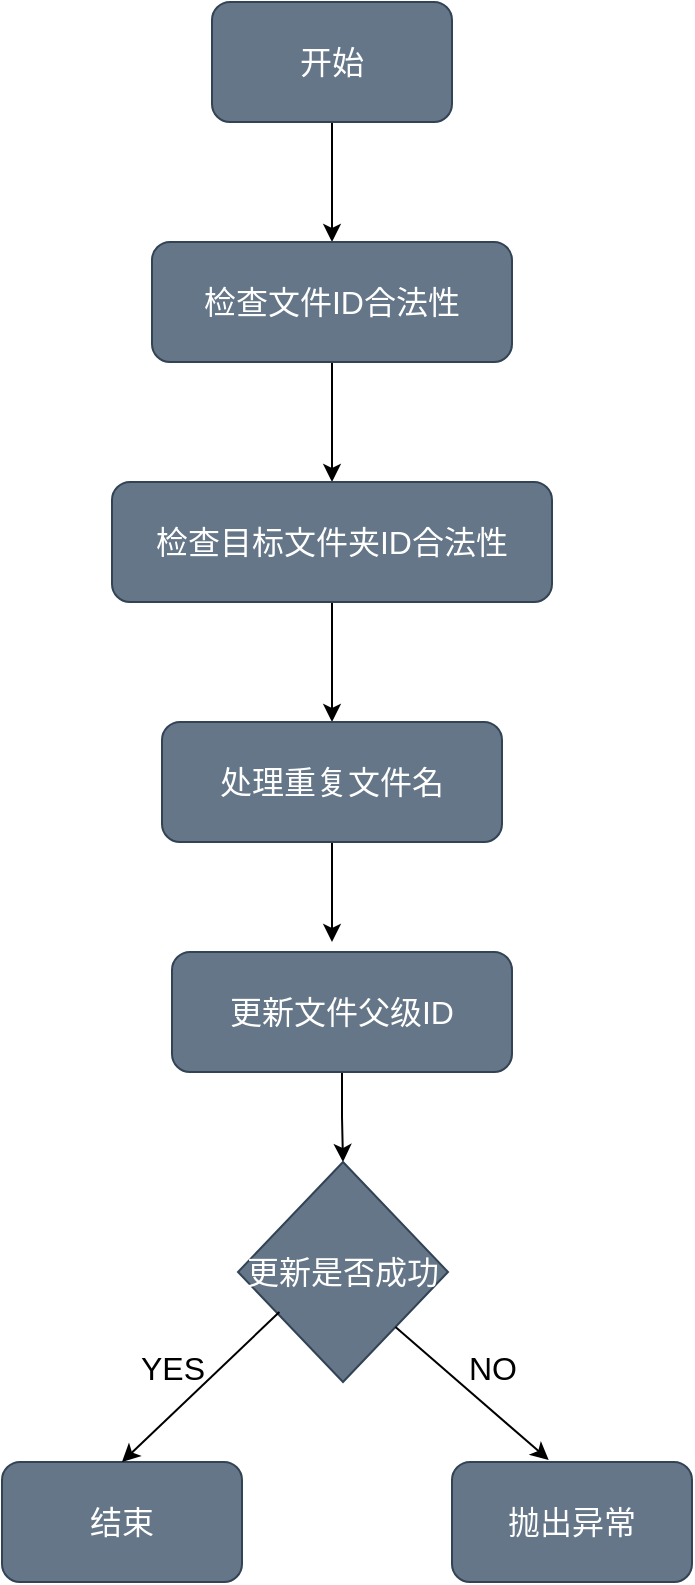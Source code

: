 <mxfile version="27.0.2">
  <diagram name="第 1 页" id="bv7fmmY14zEZeVl-1lrd">
    <mxGraphModel dx="1213" dy="730" grid="1" gridSize="10" guides="1" tooltips="1" connect="1" arrows="1" fold="1" page="1" pageScale="1" pageWidth="827" pageHeight="1169" math="0" shadow="0">
      <root>
        <mxCell id="0" />
        <mxCell id="1" parent="0" />
        <mxCell id="loYC9Bk_fHvpUngYt3Yb-9" style="edgeStyle=orthogonalEdgeStyle;rounded=0;orthogonalLoop=1;jettySize=auto;html=1;entryX=0.5;entryY=0;entryDx=0;entryDy=0;fontSize=16;" edge="1" parent="1" source="loYC9Bk_fHvpUngYt3Yb-1" target="loYC9Bk_fHvpUngYt3Yb-2">
          <mxGeometry relative="1" as="geometry" />
        </mxCell>
        <mxCell id="loYC9Bk_fHvpUngYt3Yb-1" value="&lt;font style=&quot;vertical-align: inherit;&quot; class=&quot;notranslate fyzs-translate-target fyzs-translate-target-wrapper&quot;&gt;&lt;font style=&quot;vertical-align: inherit;&quot; class=&quot;notranslate fyzs-translate-target fyzs-translate-target-box&quot;&gt;&lt;font style=&quot;vertical-align: inherit;&quot; title=&quot;k&quot; class=&quot;notranslate fyzs-translate-target fyzs-translate-target-text&quot;&gt;开始&lt;/font&gt;&lt;/font&gt;&lt;/font&gt;" style="rounded=1;whiteSpace=wrap;html=1;fontSize=16;fillColor=#647687;strokeColor=#314354;fontColor=#ffffff;" vertex="1" parent="1">
          <mxGeometry x="330" y="50" width="120" height="60" as="geometry" />
        </mxCell>
        <mxCell id="loYC9Bk_fHvpUngYt3Yb-10" style="edgeStyle=orthogonalEdgeStyle;rounded=0;orthogonalLoop=1;jettySize=auto;html=1;entryX=0.5;entryY=0;entryDx=0;entryDy=0;fontSize=16;" edge="1" parent="1" source="loYC9Bk_fHvpUngYt3Yb-2" target="loYC9Bk_fHvpUngYt3Yb-3">
          <mxGeometry relative="1" as="geometry" />
        </mxCell>
        <mxCell id="loYC9Bk_fHvpUngYt3Yb-2" value="&lt;font style=&quot;vertical-align: inherit;&quot; class=&quot;notranslate fyzs-translate-target fyzs-translate-target-wrapper&quot;&gt;&lt;font style=&quot;vertical-align: inherit;&quot; class=&quot;notranslate fyzs-translate-target fyzs-translate-target-box&quot;&gt;&lt;font style=&quot;vertical-align: inherit;&quot; title=&quot;k&quot; class=&quot;notranslate fyzs-translate-target fyzs-translate-target-text&quot;&gt;检查文件ID合法性&lt;/font&gt;&lt;/font&gt;&lt;/font&gt;" style="rounded=1;whiteSpace=wrap;html=1;fontSize=16;fillColor=#647687;fontColor=#ffffff;strokeColor=#314354;" vertex="1" parent="1">
          <mxGeometry x="300" y="170" width="180" height="60" as="geometry" />
        </mxCell>
        <mxCell id="loYC9Bk_fHvpUngYt3Yb-11" style="edgeStyle=orthogonalEdgeStyle;rounded=0;orthogonalLoop=1;jettySize=auto;html=1;entryX=0.5;entryY=0;entryDx=0;entryDy=0;fontSize=16;" edge="1" parent="1" source="loYC9Bk_fHvpUngYt3Yb-3" target="loYC9Bk_fHvpUngYt3Yb-4">
          <mxGeometry relative="1" as="geometry" />
        </mxCell>
        <mxCell id="loYC9Bk_fHvpUngYt3Yb-3" value="&lt;font style=&quot;vertical-align: inherit;&quot; class=&quot;notranslate fyzs-translate-target fyzs-translate-target-wrapper&quot;&gt;&lt;font style=&quot;vertical-align: inherit;&quot; class=&quot;notranslate fyzs-translate-target fyzs-translate-target-box&quot;&gt;&lt;font style=&quot;vertical-align: inherit;&quot; title=&quot;k&quot; class=&quot;notranslate fyzs-translate-target fyzs-translate-target-text&quot;&gt;检查目标文件夹ID合法性&lt;/font&gt;&lt;/font&gt;&lt;/font&gt;" style="rounded=1;whiteSpace=wrap;html=1;fontSize=16;fillColor=#647687;fontColor=#ffffff;strokeColor=#314354;" vertex="1" parent="1">
          <mxGeometry x="280" y="290" width="220" height="60" as="geometry" />
        </mxCell>
        <mxCell id="loYC9Bk_fHvpUngYt3Yb-12" style="edgeStyle=orthogonalEdgeStyle;rounded=0;orthogonalLoop=1;jettySize=auto;html=1;fontSize=16;" edge="1" parent="1" source="loYC9Bk_fHvpUngYt3Yb-4">
          <mxGeometry relative="1" as="geometry">
            <mxPoint x="390" y="520" as="targetPoint" />
          </mxGeometry>
        </mxCell>
        <mxCell id="loYC9Bk_fHvpUngYt3Yb-4" value="&lt;font style=&quot;vertical-align: inherit;&quot; class=&quot;notranslate fyzs-translate-target fyzs-translate-target-wrapper&quot;&gt;&lt;font style=&quot;vertical-align: inherit;&quot; class=&quot;notranslate fyzs-translate-target fyzs-translate-target-box&quot;&gt;&lt;font style=&quot;vertical-align: inherit;&quot; title=&quot;k&quot; class=&quot;notranslate fyzs-translate-target fyzs-translate-target-text&quot;&gt;处理重复文件名&lt;/font&gt;&lt;/font&gt;&lt;/font&gt;" style="rounded=1;whiteSpace=wrap;html=1;fontSize=16;fillColor=#647687;fontColor=#ffffff;strokeColor=#314354;" vertex="1" parent="1">
          <mxGeometry x="305" y="410" width="170" height="60" as="geometry" />
        </mxCell>
        <mxCell id="loYC9Bk_fHvpUngYt3Yb-13" style="edgeStyle=orthogonalEdgeStyle;rounded=0;orthogonalLoop=1;jettySize=auto;html=1;entryX=0.5;entryY=0;entryDx=0;entryDy=0;fontSize=16;" edge="1" parent="1" source="loYC9Bk_fHvpUngYt3Yb-5" target="loYC9Bk_fHvpUngYt3Yb-6">
          <mxGeometry relative="1" as="geometry" />
        </mxCell>
        <mxCell id="loYC9Bk_fHvpUngYt3Yb-5" value="&lt;font style=&quot;vertical-align: inherit;&quot; class=&quot;notranslate fyzs-translate-target fyzs-translate-target-wrapper&quot;&gt;&lt;font style=&quot;vertical-align: inherit;&quot; class=&quot;notranslate fyzs-translate-target fyzs-translate-target-box&quot;&gt;&lt;font style=&quot;vertical-align: inherit;&quot; title=&quot;k&quot; class=&quot;notranslate fyzs-translate-target fyzs-translate-target-text&quot;&gt;更新文件父级ID&lt;/font&gt;&lt;/font&gt;&lt;/font&gt;" style="rounded=1;whiteSpace=wrap;html=1;fontSize=16;fillColor=#647687;fontColor=#ffffff;strokeColor=#314354;" vertex="1" parent="1">
          <mxGeometry x="310" y="525" width="170" height="60" as="geometry" />
        </mxCell>
        <mxCell id="loYC9Bk_fHvpUngYt3Yb-6" value="&lt;font style=&quot;vertical-align: inherit;&quot; class=&quot;notranslate fyzs-translate-target fyzs-translate-target-wrapper&quot;&gt;&lt;font style=&quot;vertical-align: inherit;&quot; class=&quot;notranslate fyzs-translate-target fyzs-translate-target-box&quot;&gt;&lt;font style=&quot;vertical-align: inherit;&quot; title=&quot;g&quot; class=&quot;notranslate fyzs-translate-target fyzs-translate-target-text&quot;&gt;更新是否成功&lt;/font&gt;&lt;/font&gt;&lt;/font&gt;" style="rhombus;whiteSpace=wrap;html=1;fontSize=16;fillColor=#647687;fontColor=#ffffff;strokeColor=#314354;" vertex="1" parent="1">
          <mxGeometry x="343" y="630" width="105" height="110" as="geometry" />
        </mxCell>
        <mxCell id="loYC9Bk_fHvpUngYt3Yb-7" value="&lt;font style=&quot;vertical-align: inherit;&quot; class=&quot;notranslate fyzs-translate-target fyzs-translate-target-wrapper&quot;&gt;&lt;font style=&quot;vertical-align: inherit;&quot; class=&quot;notranslate fyzs-translate-target fyzs-translate-target-box&quot;&gt;&lt;font style=&quot;vertical-align: inherit;&quot; title=&quot;j&quot; class=&quot;notranslate fyzs-translate-target fyzs-translate-target-text&quot;&gt;结束&lt;/font&gt;&lt;/font&gt;&lt;/font&gt;" style="rounded=1;whiteSpace=wrap;html=1;fontSize=16;fillColor=#647687;fontColor=#ffffff;strokeColor=#314354;" vertex="1" parent="1">
          <mxGeometry x="225" y="780" width="120" height="60" as="geometry" />
        </mxCell>
        <mxCell id="loYC9Bk_fHvpUngYt3Yb-8" value="&lt;font style=&quot;vertical-align: inherit;&quot; class=&quot;notranslate fyzs-translate-target fyzs-translate-target-wrapper&quot;&gt;&lt;font style=&quot;vertical-align: inherit;&quot; class=&quot;notranslate fyzs-translate-target fyzs-translate-target-box&quot;&gt;&lt;font style=&quot;vertical-align: inherit;&quot; title=&quot;p&quot; class=&quot;notranslate fyzs-translate-target fyzs-translate-target-text&quot;&gt;抛出异常&lt;/font&gt;&lt;/font&gt;&lt;/font&gt;" style="rounded=1;whiteSpace=wrap;html=1;fontSize=16;fillColor=#647687;fontColor=#ffffff;strokeColor=#314354;" vertex="1" parent="1">
          <mxGeometry x="450" y="780" width="120" height="60" as="geometry" />
        </mxCell>
        <mxCell id="loYC9Bk_fHvpUngYt3Yb-16" value="" style="endArrow=classic;html=1;rounded=0;exitX=0.197;exitY=0.682;exitDx=0;exitDy=0;exitPerimeter=0;entryX=0.5;entryY=0;entryDx=0;entryDy=0;fontSize=16;" edge="1" parent="1" source="loYC9Bk_fHvpUngYt3Yb-6" target="loYC9Bk_fHvpUngYt3Yb-7">
          <mxGeometry width="50" height="50" relative="1" as="geometry">
            <mxPoint x="280" y="780" as="sourcePoint" />
            <mxPoint x="330" y="730" as="targetPoint" />
          </mxGeometry>
        </mxCell>
        <mxCell id="loYC9Bk_fHvpUngYt3Yb-18" value="" style="endArrow=classic;html=1;rounded=0;exitX=1;exitY=1;exitDx=0;exitDy=0;entryX=0.403;entryY=-0.017;entryDx=0;entryDy=0;entryPerimeter=0;fontSize=16;" edge="1" parent="1" source="loYC9Bk_fHvpUngYt3Yb-6" target="loYC9Bk_fHvpUngYt3Yb-8">
          <mxGeometry width="50" height="50" relative="1" as="geometry">
            <mxPoint x="549.5" y="705" as="sourcePoint" />
            <mxPoint x="470.5" y="780" as="targetPoint" />
          </mxGeometry>
        </mxCell>
        <mxCell id="loYC9Bk_fHvpUngYt3Yb-19" value="&lt;font style=&quot;vertical-align: inherit;&quot; class=&quot;notranslate fyzs-translate-target fyzs-translate-target-wrapper&quot;&gt;&lt;font style=&quot;vertical-align: inherit;&quot; class=&quot;notranslate fyzs-translate-target fyzs-translate-target-box&quot;&gt;&lt;font style=&quot;vertical-align: inherit;&quot; title=&quot;Text&quot; class=&quot;notranslate fyzs-translate-target fyzs-translate-target-text&quot;&gt;YES&lt;/font&gt;&lt;/font&gt;&lt;/font&gt;" style="text;html=1;align=center;verticalAlign=middle;resizable=0;points=[];autosize=1;strokeColor=none;fillColor=none;fontSize=16;" vertex="1" parent="1">
          <mxGeometry x="280" y="718" width="60" height="30" as="geometry" />
        </mxCell>
        <mxCell id="loYC9Bk_fHvpUngYt3Yb-20" value="&lt;font style=&quot;vertical-align: inherit;&quot; class=&quot;notranslate fyzs-translate-target fyzs-translate-target-wrapper&quot;&gt;&lt;font style=&quot;vertical-align: inherit;&quot; class=&quot;notranslate fyzs-translate-target fyzs-translate-target-box&quot;&gt;&lt;font style=&quot;vertical-align: inherit;&quot; title=&quot;Text&quot; class=&quot;notranslate fyzs-translate-target fyzs-translate-target-text&quot;&gt;NO&lt;/font&gt;&lt;/font&gt;&lt;/font&gt;" style="text;html=1;align=center;verticalAlign=middle;resizable=0;points=[];autosize=1;strokeColor=none;fillColor=none;fontSize=16;" vertex="1" parent="1">
          <mxGeometry x="445" y="718" width="50" height="30" as="geometry" />
        </mxCell>
      </root>
    </mxGraphModel>
  </diagram>
</mxfile>
